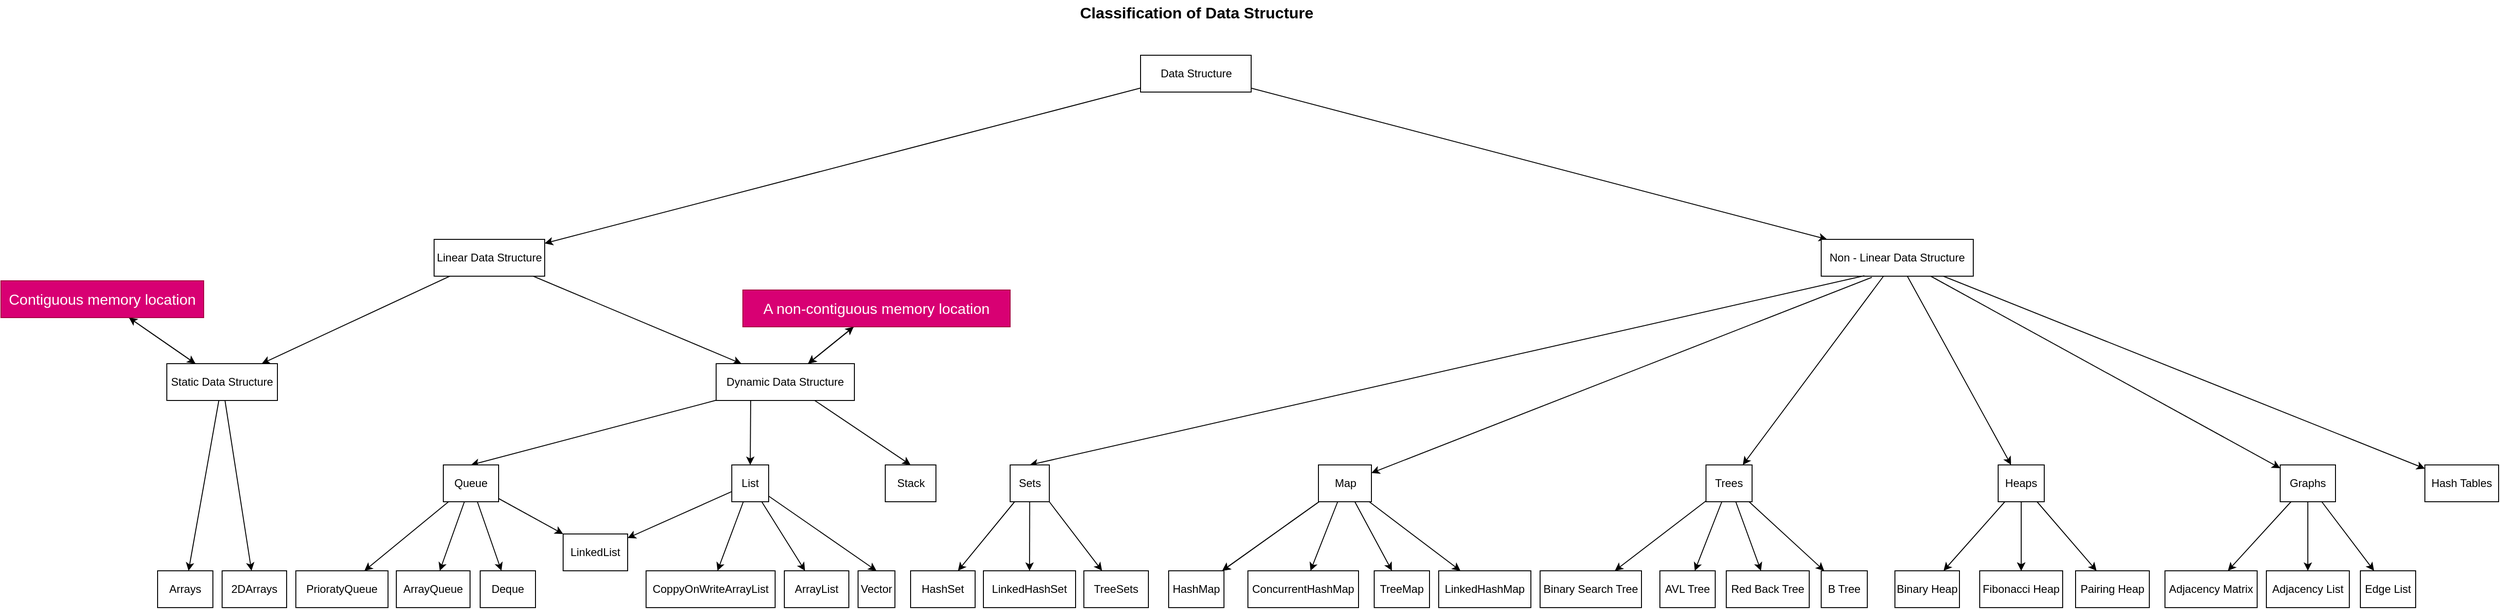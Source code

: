<mxfile>
    <diagram id="3LJVibS9Pq_KalHf28YM" name="dataStructures">
        <mxGraphModel dx="2156" dy="683" grid="1" gridSize="10" guides="1" tooltips="1" connect="1" arrows="1" fold="1" page="1" pageScale="1" pageWidth="850" pageHeight="1100" background="none" math="0" shadow="0">
            <root>
                <mxCell id="0"/>
                <mxCell id="1" parent="0"/>
                <mxCell id="2" value="Classification of Data Structure" style="text;strokeColor=none;align=center;fillColor=none;html=1;verticalAlign=middle;whiteSpace=wrap;rounded=0;glass=0;fontSize=17;labelBackgroundColor=none;fontStyle=1;" parent="1" vertex="1">
                    <mxGeometry x="714.5" y="170" width="265" height="30" as="geometry"/>
                </mxCell>
                <mxCell id="8" style="edgeStyle=none;html=1;verticalAlign=middle;" parent="1" source="5" target="6" edge="1">
                    <mxGeometry relative="1" as="geometry"/>
                </mxCell>
                <mxCell id="9" style="edgeStyle=none;html=1;verticalAlign=middle;" parent="1" source="5" target="7" edge="1">
                    <mxGeometry relative="1" as="geometry"/>
                </mxCell>
                <mxCell id="5" value="Data Structure" style="whiteSpace=wrap;html=1;verticalAlign=middle;" parent="1" vertex="1">
                    <mxGeometry x="786.5" y="230" width="120" height="40" as="geometry"/>
                </mxCell>
                <mxCell id="14" style="edgeStyle=none;html=1;verticalAlign=middle;" parent="1" source="6" target="10" edge="1">
                    <mxGeometry relative="1" as="geometry"/>
                </mxCell>
                <mxCell id="16" value="" style="edgeStyle=none;html=1;verticalAlign=middle;" parent="1" source="6" target="15" edge="1">
                    <mxGeometry relative="1" as="geometry"/>
                </mxCell>
                <mxCell id="6" value="Linear Data Structure" style="whiteSpace=wrap;html=1;verticalAlign=middle;" parent="1" vertex="1">
                    <mxGeometry x="20" y="430" width="120" height="40" as="geometry"/>
                </mxCell>
                <mxCell id="18" value="" style="edgeStyle=none;html=1;verticalAlign=middle;" parent="1" source="7" target="17" edge="1">
                    <mxGeometry relative="1" as="geometry"/>
                </mxCell>
                <mxCell id="20" value="" style="edgeStyle=none;html=1;verticalAlign=middle;" parent="1" source="7" target="19" edge="1">
                    <mxGeometry relative="1" as="geometry"/>
                </mxCell>
                <mxCell id="64" value="" style="edgeStyle=none;html=1;verticalAlign=middle;" parent="1" source="7" target="63" edge="1">
                    <mxGeometry relative="1" as="geometry"/>
                </mxCell>
                <mxCell id="66" value="" style="edgeStyle=none;html=1;verticalAlign=middle;" parent="1" source="7" target="65" edge="1">
                    <mxGeometry relative="1" as="geometry"/>
                </mxCell>
                <mxCell id="68" value="" style="edgeStyle=none;html=1;exitX=1;exitY=1;exitDx=0;exitDy=0;verticalAlign=middle;" parent="1" source="53" target="67" edge="1">
                    <mxGeometry relative="1" as="geometry"/>
                </mxCell>
                <mxCell id="77" value="" style="edgeStyle=none;html=1;verticalAlign=middle;exitX=0.333;exitY=1.031;exitDx=0;exitDy=0;exitPerimeter=0;" parent="1" source="7" target="76" edge="1">
                    <mxGeometry relative="1" as="geometry"/>
                </mxCell>
                <mxCell id="7" value="Non - Linear Data Structure" style="whiteSpace=wrap;html=1;verticalAlign=middle;" parent="1" vertex="1">
                    <mxGeometry x="1525" y="430" width="165" height="40" as="geometry"/>
                </mxCell>
                <mxCell id="22" value="" style="edgeStyle=none;html=1;verticalAlign=middle;" parent="1" source="10" target="21" edge="1">
                    <mxGeometry relative="1" as="geometry"/>
                </mxCell>
                <mxCell id="34" value="" style="edgeStyle=none;html=1;verticalAlign=middle;" parent="1" source="10" target="33" edge="1">
                    <mxGeometry relative="1" as="geometry"/>
                </mxCell>
                <mxCell id="73" value="" style="edgeStyle=none;html=1;verticalAlign=middle;" parent="1" source="10" target="72" edge="1">
                    <mxGeometry relative="1" as="geometry"/>
                </mxCell>
                <mxCell id="10" value="Static Data Structure" style="whiteSpace=wrap;html=1;verticalAlign=middle;" parent="1" vertex="1">
                    <mxGeometry x="-270" y="565" width="120" height="40" as="geometry"/>
                </mxCell>
                <mxCell id="24" value="" style="edgeStyle=none;html=1;entryX=0.5;entryY=0;entryDx=0;entryDy=0;verticalAlign=middle;" parent="1" source="15" target="23" edge="1">
                    <mxGeometry relative="1" as="geometry"/>
                </mxCell>
                <mxCell id="26" value="" style="edgeStyle=none;html=1;entryX=0.5;entryY=0;entryDx=0;entryDy=0;exitX=0.713;exitY=1;exitDx=0;exitDy=0;exitPerimeter=0;verticalAlign=middle;" parent="1" source="15" target="25" edge="1">
                    <mxGeometry relative="1" as="geometry"/>
                </mxCell>
                <mxCell id="28" value="" style="edgeStyle=none;html=1;entryX=0.5;entryY=0;entryDx=0;entryDy=0;exitX=0.25;exitY=1;exitDx=0;exitDy=0;verticalAlign=middle;" parent="1" source="15" target="27" edge="1">
                    <mxGeometry relative="1" as="geometry"/>
                </mxCell>
                <mxCell id="30" value="" style="edgeStyle=none;html=1;verticalAlign=middle;" parent="1" source="15" target="29" edge="1">
                    <mxGeometry relative="1" as="geometry"/>
                </mxCell>
                <mxCell id="54" value="" style="edgeStyle=none;html=1;exitX=0.284;exitY=0.988;exitDx=0;exitDy=0;entryX=0.5;entryY=0;entryDx=0;entryDy=0;exitPerimeter=0;verticalAlign=middle;" parent="1" source="7" target="53" edge="1">
                    <mxGeometry relative="1" as="geometry"/>
                </mxCell>
                <mxCell id="15" value="Dynamic Data Structure" style="whiteSpace=wrap;html=1;verticalAlign=middle;" parent="1" vertex="1">
                    <mxGeometry x="326" y="565" width="150" height="40" as="geometry"/>
                </mxCell>
                <mxCell id="88" value="" style="edgeStyle=none;html=1;verticalAlign=middle;" parent="1" source="17" target="87" edge="1">
                    <mxGeometry relative="1" as="geometry"/>
                </mxCell>
                <mxCell id="90" value="" style="edgeStyle=none;html=1;verticalAlign=middle;" parent="1" source="17" target="89" edge="1">
                    <mxGeometry relative="1" as="geometry"/>
                </mxCell>
                <mxCell id="92" value="" style="edgeStyle=none;html=1;verticalAlign=middle;" parent="1" source="17" target="91" edge="1">
                    <mxGeometry relative="1" as="geometry"/>
                </mxCell>
                <mxCell id="94" value="" style="edgeStyle=none;html=1;verticalAlign=middle;" parent="1" source="17" target="93" edge="1">
                    <mxGeometry relative="1" as="geometry"/>
                </mxCell>
                <mxCell id="17" value="Trees" style="whiteSpace=wrap;html=1;verticalAlign=middle;" parent="1" vertex="1">
                    <mxGeometry x="1400" y="675" width="50" height="40" as="geometry"/>
                </mxCell>
                <mxCell id="103" value="" style="edgeStyle=none;html=1;verticalAlign=middle;" parent="1" source="19" target="102" edge="1">
                    <mxGeometry relative="1" as="geometry"/>
                </mxCell>
                <mxCell id="105" value="" style="edgeStyle=none;html=1;verticalAlign=middle;" parent="1" source="19" target="104" edge="1">
                    <mxGeometry relative="1" as="geometry"/>
                </mxCell>
                <mxCell id="107" value="" style="edgeStyle=none;html=1;verticalAlign=middle;" parent="1" source="19" target="106" edge="1">
                    <mxGeometry relative="1" as="geometry"/>
                </mxCell>
                <mxCell id="19" value="Graphs" style="whiteSpace=wrap;html=1;verticalAlign=middle;" parent="1" vertex="1">
                    <mxGeometry x="2023" y="675" width="60" height="40" as="geometry"/>
                </mxCell>
                <mxCell id="21" value="Arrays" style="whiteSpace=wrap;html=1;verticalAlign=middle;" parent="1" vertex="1">
                    <mxGeometry x="-280" y="790" width="60" height="40" as="geometry"/>
                </mxCell>
                <mxCell id="37" value="" style="edgeStyle=none;html=1;entryX=0;entryY=0;entryDx=0;entryDy=0;verticalAlign=middle;" parent="1" source="23" target="49" edge="1">
                    <mxGeometry relative="1" as="geometry">
                        <mxPoint x="-150" y="787.353" as="targetPoint"/>
                    </mxGeometry>
                </mxCell>
                <mxCell id="39" value="" style="edgeStyle=none;html=1;verticalAlign=middle;" parent="1" source="23" target="38" edge="1">
                    <mxGeometry relative="1" as="geometry"/>
                </mxCell>
                <mxCell id="46" value="" style="edgeStyle=none;html=1;verticalAlign=middle;" parent="1" source="23" target="45" edge="1">
                    <mxGeometry relative="1" as="geometry"/>
                </mxCell>
                <mxCell id="62" value="" style="edgeStyle=none;html=1;verticalAlign=middle;" parent="1" source="23" target="61" edge="1">
                    <mxGeometry relative="1" as="geometry"/>
                </mxCell>
                <mxCell id="23" value="Queue" style="whiteSpace=wrap;html=1;verticalAlign=middle;" parent="1" vertex="1">
                    <mxGeometry x="30" y="675" width="60" height="40" as="geometry"/>
                </mxCell>
                <mxCell id="25" value="Stack" style="whiteSpace=wrap;html=1;verticalAlign=middle;" parent="1" vertex="1">
                    <mxGeometry x="509.5" y="675" width="55" height="40" as="geometry"/>
                </mxCell>
                <mxCell id="48" value="" style="edgeStyle=none;html=1;verticalAlign=middle;" parent="1" source="27" target="47" edge="1">
                    <mxGeometry relative="1" as="geometry"/>
                </mxCell>
                <mxCell id="50" value="" style="edgeStyle=none;html=1;verticalAlign=middle;" parent="1" source="27" target="49" edge="1">
                    <mxGeometry relative="1" as="geometry"/>
                </mxCell>
                <mxCell id="69" style="edgeStyle=none;html=1;entryX=0.5;entryY=0;entryDx=0;entryDy=0;verticalAlign=middle;" parent="1" source="27" target="51" edge="1">
                    <mxGeometry relative="1" as="geometry"/>
                </mxCell>
                <mxCell id="71" value="" style="edgeStyle=none;html=1;verticalAlign=middle;" parent="1" source="27" target="70" edge="1">
                    <mxGeometry relative="1" as="geometry"/>
                </mxCell>
                <mxCell id="27" value="List" style="whiteSpace=wrap;html=1;verticalAlign=middle;" parent="1" vertex="1">
                    <mxGeometry x="343" y="675" width="40" height="40" as="geometry"/>
                </mxCell>
                <mxCell id="31" value="" style="edgeStyle=none;html=1;verticalAlign=middle;" parent="1" source="29" target="15" edge="1">
                    <mxGeometry relative="1" as="geometry"/>
                </mxCell>
                <mxCell id="32" style="edgeStyle=none;html=1;verticalAlign=middle;" parent="1" source="29" target="15" edge="1">
                    <mxGeometry relative="1" as="geometry"/>
                </mxCell>
                <mxCell id="29" value="A non-contiguous memory location" style="whiteSpace=wrap;html=1;fillColor=#d80073;fontColor=#ffffff;strokeColor=#A50040;fontSize=16;verticalAlign=middle;" parent="1" vertex="1">
                    <mxGeometry x="355" y="485" width="290" height="40" as="geometry"/>
                </mxCell>
                <mxCell id="35" style="edgeStyle=none;html=1;verticalAlign=middle;" parent="1" source="33" target="10" edge="1">
                    <mxGeometry relative="1" as="geometry"/>
                </mxCell>
                <mxCell id="33" value="&lt;span style=&quot;font-size: 16px;&quot;&gt;Contiguous memory location&lt;/span&gt;" style="whiteSpace=wrap;html=1;fillColor=#d80073;fontColor=#ffffff;strokeColor=#A50040;verticalAlign=middle;" parent="1" vertex="1">
                    <mxGeometry x="-450" y="475" width="220" height="40" as="geometry"/>
                </mxCell>
                <mxCell id="38" value="PrioratyQueue" style="whiteSpace=wrap;html=1;verticalAlign=middle;" parent="1" vertex="1">
                    <mxGeometry x="-130" y="790" width="100" height="40" as="geometry"/>
                </mxCell>
                <mxCell id="45" value="ArrayQueue" style="whiteSpace=wrap;html=1;verticalAlign=middle;" parent="1" vertex="1">
                    <mxGeometry x="-21" y="790" width="80" height="40" as="geometry"/>
                </mxCell>
                <mxCell id="47" value="ArrayList" style="whiteSpace=wrap;html=1;verticalAlign=middle;" parent="1" vertex="1">
                    <mxGeometry x="400" y="790" width="70" height="40" as="geometry"/>
                </mxCell>
                <mxCell id="49" value="LinkedList" style="whiteSpace=wrap;html=1;verticalAlign=middle;" parent="1" vertex="1">
                    <mxGeometry x="160" y="750" width="70" height="40" as="geometry"/>
                </mxCell>
                <mxCell id="51" value="Vector" style="whiteSpace=wrap;html=1;verticalAlign=middle;" parent="1" vertex="1">
                    <mxGeometry x="480" y="790" width="40" height="40" as="geometry"/>
                </mxCell>
                <mxCell id="56" value="" style="edgeStyle=none;html=1;verticalAlign=middle;" parent="1" source="53" target="55" edge="1">
                    <mxGeometry relative="1" as="geometry"/>
                </mxCell>
                <mxCell id="60" value="" style="edgeStyle=none;html=1;verticalAlign=middle;" parent="1" source="53" target="59" edge="1">
                    <mxGeometry relative="1" as="geometry"/>
                </mxCell>
                <mxCell id="53" value="Sets" style="whiteSpace=wrap;html=1;verticalAlign=middle;" parent="1" vertex="1">
                    <mxGeometry x="645" y="675" width="42.5" height="40" as="geometry"/>
                </mxCell>
                <mxCell id="55" value="HashSet" style="whiteSpace=wrap;html=1;verticalAlign=middle;" parent="1" vertex="1">
                    <mxGeometry x="537" y="790" width="70" height="40" as="geometry"/>
                </mxCell>
                <mxCell id="59" value="LinkedHashSet" style="whiteSpace=wrap;html=1;verticalAlign=middle;" parent="1" vertex="1">
                    <mxGeometry x="616" y="790" width="100" height="40" as="geometry"/>
                </mxCell>
                <mxCell id="61" value="Deque" style="whiteSpace=wrap;html=1;verticalAlign=middle;" parent="1" vertex="1">
                    <mxGeometry x="70" y="790" width="60" height="40" as="geometry"/>
                </mxCell>
                <mxCell id="96" value="" style="edgeStyle=none;html=1;verticalAlign=middle;" parent="1" source="63" target="95" edge="1">
                    <mxGeometry relative="1" as="geometry"/>
                </mxCell>
                <mxCell id="98" value="" style="edgeStyle=none;html=1;verticalAlign=middle;" parent="1" source="63" target="97" edge="1">
                    <mxGeometry relative="1" as="geometry"/>
                </mxCell>
                <mxCell id="99" value="" style="edgeStyle=none;html=1;verticalAlign=middle;" parent="1" source="63" target="97" edge="1">
                    <mxGeometry relative="1" as="geometry"/>
                </mxCell>
                <mxCell id="101" value="" style="edgeStyle=none;html=1;verticalAlign=middle;" parent="1" source="63" target="100" edge="1">
                    <mxGeometry relative="1" as="geometry"/>
                </mxCell>
                <mxCell id="63" value="Heaps" style="whiteSpace=wrap;html=1;verticalAlign=middle;" parent="1" vertex="1">
                    <mxGeometry x="1717" y="675" width="50" height="40" as="geometry"/>
                </mxCell>
                <mxCell id="65" value="Hash Tables" style="whiteSpace=wrap;html=1;verticalAlign=middle;" parent="1" vertex="1">
                    <mxGeometry x="2180" y="675" width="80" height="40" as="geometry"/>
                </mxCell>
                <mxCell id="67" value="TreeSets" style="whiteSpace=wrap;html=1;verticalAlign=middle;" parent="1" vertex="1">
                    <mxGeometry x="725" y="790" width="70" height="40" as="geometry"/>
                </mxCell>
                <mxCell id="70" value="CoppyOnWriteArrayList" style="whiteSpace=wrap;html=1;verticalAlign=middle;" parent="1" vertex="1">
                    <mxGeometry x="250" y="790" width="140" height="40" as="geometry"/>
                </mxCell>
                <mxCell id="72" value="2DArrays" style="whiteSpace=wrap;html=1;verticalAlign=middle;" parent="1" vertex="1">
                    <mxGeometry x="-210" y="790" width="70" height="40" as="geometry"/>
                </mxCell>
                <mxCell id="79" value="" style="edgeStyle=none;html=1;verticalAlign=middle;" parent="1" source="76" target="78" edge="1">
                    <mxGeometry relative="1" as="geometry"/>
                </mxCell>
                <mxCell id="80" value="" style="edgeStyle=none;html=1;verticalAlign=middle;" parent="1" source="76" target="78" edge="1">
                    <mxGeometry relative="1" as="geometry"/>
                </mxCell>
                <mxCell id="82" value="" style="edgeStyle=none;html=1;verticalAlign=middle;" parent="1" source="76" target="81" edge="1">
                    <mxGeometry relative="1" as="geometry"/>
                </mxCell>
                <mxCell id="84" value="" style="edgeStyle=none;html=1;verticalAlign=middle;" parent="1" source="76" target="83" edge="1">
                    <mxGeometry relative="1" as="geometry"/>
                </mxCell>
                <mxCell id="86" value="" style="edgeStyle=none;html=1;verticalAlign=middle;" parent="1" source="76" target="85" edge="1">
                    <mxGeometry relative="1" as="geometry"/>
                </mxCell>
                <mxCell id="76" value="Map" style="whiteSpace=wrap;html=1;verticalAlign=middle;" parent="1" vertex="1">
                    <mxGeometry x="979.5" y="675" width="57.5" height="40" as="geometry"/>
                </mxCell>
                <mxCell id="78" value="HashMap" style="whiteSpace=wrap;html=1;verticalAlign=middle;" parent="1" vertex="1">
                    <mxGeometry x="817" y="790" width="60" height="40" as="geometry"/>
                </mxCell>
                <mxCell id="81" value="LinkedHashMap" style="whiteSpace=wrap;html=1;verticalAlign=middle;" parent="1" vertex="1">
                    <mxGeometry x="1110" y="790" width="100" height="40" as="geometry"/>
                </mxCell>
                <mxCell id="83" value="TreeMap" style="whiteSpace=wrap;html=1;verticalAlign=middle;" parent="1" vertex="1">
                    <mxGeometry x="1040" y="790" width="60" height="40" as="geometry"/>
                </mxCell>
                <mxCell id="85" value="ConcurrentHashMap" style="whiteSpace=wrap;html=1;verticalAlign=middle;" parent="1" vertex="1">
                    <mxGeometry x="903" y="790" width="120" height="40" as="geometry"/>
                </mxCell>
                <mxCell id="87" value="Binary Search Tree" style="whiteSpace=wrap;html=1;verticalAlign=middle;" parent="1" vertex="1">
                    <mxGeometry x="1220" y="790" width="110" height="40" as="geometry"/>
                </mxCell>
                <mxCell id="89" value="AVL Tree" style="whiteSpace=wrap;html=1;verticalAlign=middle;" parent="1" vertex="1">
                    <mxGeometry x="1350" y="790" width="60" height="40" as="geometry"/>
                </mxCell>
                <mxCell id="91" value="Red Back Tree" style="whiteSpace=wrap;html=1;verticalAlign=middle;" parent="1" vertex="1">
                    <mxGeometry x="1422" y="790" width="90" height="40" as="geometry"/>
                </mxCell>
                <mxCell id="93" value="B Tree" style="whiteSpace=wrap;html=1;verticalAlign=middle;" parent="1" vertex="1">
                    <mxGeometry x="1525" y="790" width="50" height="40" as="geometry"/>
                </mxCell>
                <mxCell id="95" value="Binary Heap" style="whiteSpace=wrap;html=1;verticalAlign=middle;" parent="1" vertex="1">
                    <mxGeometry x="1605" y="790" width="70" height="40" as="geometry"/>
                </mxCell>
                <mxCell id="97" value="Fibonacci Heap" style="whiteSpace=wrap;html=1;verticalAlign=middle;" parent="1" vertex="1">
                    <mxGeometry x="1697" y="790" width="90" height="40" as="geometry"/>
                </mxCell>
                <mxCell id="100" value="Pairing Heap" style="whiteSpace=wrap;html=1;verticalAlign=middle;" parent="1" vertex="1">
                    <mxGeometry x="1801" y="790" width="80" height="40" as="geometry"/>
                </mxCell>
                <mxCell id="102" value="Adjacency Matrix" style="whiteSpace=wrap;html=1;verticalAlign=middle;" parent="1" vertex="1">
                    <mxGeometry x="1898" y="790" width="100" height="40" as="geometry"/>
                </mxCell>
                <mxCell id="104" value="Adjacency List" style="whiteSpace=wrap;html=1;verticalAlign=middle;" parent="1" vertex="1">
                    <mxGeometry x="2008" y="790" width="90" height="40" as="geometry"/>
                </mxCell>
                <mxCell id="106" value="Edge List" style="whiteSpace=wrap;html=1;verticalAlign=middle;" parent="1" vertex="1">
                    <mxGeometry x="2110" y="790" width="60" height="40" as="geometry"/>
                </mxCell>
            </root>
        </mxGraphModel>
    </diagram>
</mxfile>